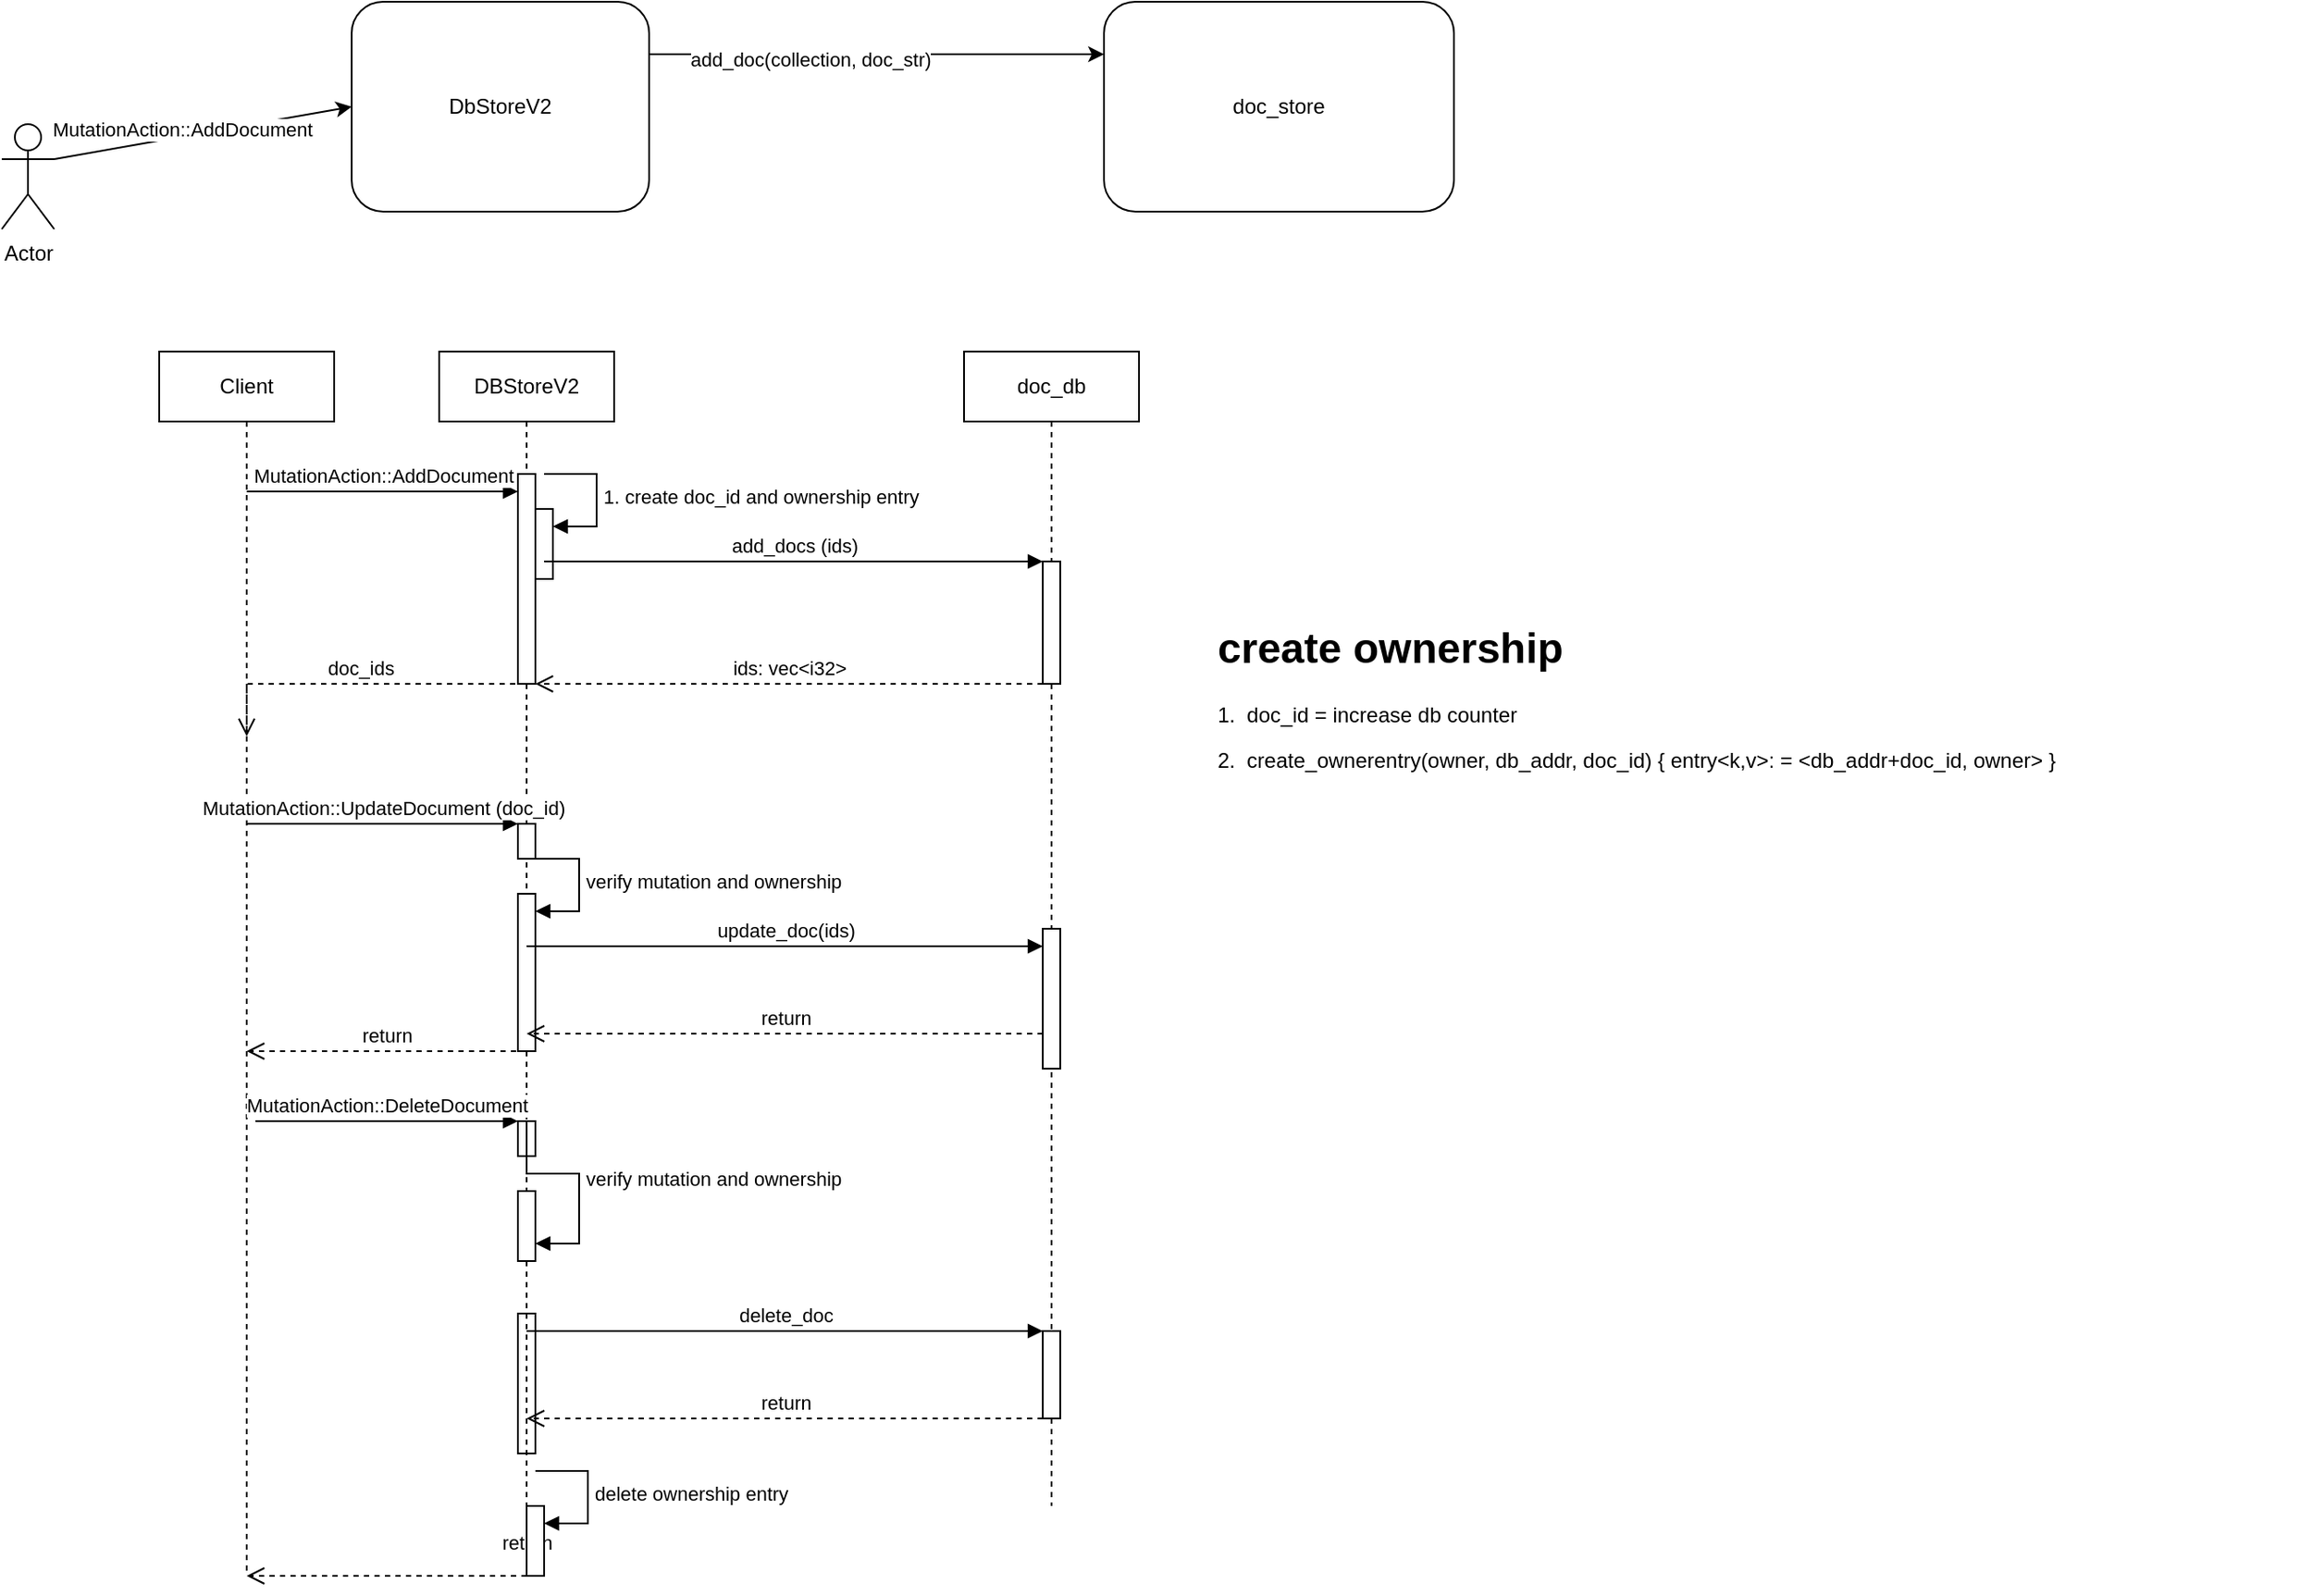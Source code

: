 <mxfile version="21.3.8" type="github">
  <diagram name="Page-1" id="4entYan4-WArQ0ysUQuu">
    <mxGraphModel dx="2700" dy="896" grid="1" gridSize="10" guides="1" tooltips="1" connect="1" arrows="1" fold="1" page="1" pageScale="1" pageWidth="827" pageHeight="1169" math="0" shadow="0">
      <root>
        <mxCell id="0" />
        <mxCell id="1" parent="0" />
        <mxCell id="E4sf0ZAJQP9QA4CSxSr4-1" value="doc_store" style="rounded=1;whiteSpace=wrap;html=1;" vertex="1" parent="1">
          <mxGeometry x="580" y="40" width="200" height="120" as="geometry" />
        </mxCell>
        <mxCell id="E4sf0ZAJQP9QA4CSxSr4-2" value="DbStoreV2" style="rounded=1;whiteSpace=wrap;html=1;" vertex="1" parent="1">
          <mxGeometry x="150" y="40" width="170" height="120" as="geometry" />
        </mxCell>
        <mxCell id="E4sf0ZAJQP9QA4CSxSr4-4" value="" style="endArrow=classic;html=1;rounded=0;exitX=1;exitY=0.25;exitDx=0;exitDy=0;entryX=0;entryY=0.25;entryDx=0;entryDy=0;" edge="1" parent="1" source="E4sf0ZAJQP9QA4CSxSr4-2" target="E4sf0ZAJQP9QA4CSxSr4-1">
          <mxGeometry width="50" height="50" relative="1" as="geometry">
            <mxPoint x="270" y="110" as="sourcePoint" />
            <mxPoint x="320" y="60" as="targetPoint" />
          </mxGeometry>
        </mxCell>
        <mxCell id="E4sf0ZAJQP9QA4CSxSr4-5" value="add_doc(collection, doc_str)" style="edgeLabel;html=1;align=center;verticalAlign=middle;resizable=0;points=[];" vertex="1" connectable="0" parent="E4sf0ZAJQP9QA4CSxSr4-4">
          <mxGeometry x="-0.291" y="-3" relative="1" as="geometry">
            <mxPoint as="offset" />
          </mxGeometry>
        </mxCell>
        <mxCell id="E4sf0ZAJQP9QA4CSxSr4-6" value="Actor" style="shape=umlActor;verticalLabelPosition=bottom;verticalAlign=top;html=1;outlineConnect=0;" vertex="1" parent="1">
          <mxGeometry x="-50" y="110" width="30" height="60" as="geometry" />
        </mxCell>
        <mxCell id="E4sf0ZAJQP9QA4CSxSr4-7" value="" style="endArrow=classic;html=1;rounded=0;entryX=0;entryY=0.5;entryDx=0;entryDy=0;exitX=1;exitY=0.333;exitDx=0;exitDy=0;exitPerimeter=0;" edge="1" parent="1" source="E4sf0ZAJQP9QA4CSxSr4-6" target="E4sf0ZAJQP9QA4CSxSr4-2">
          <mxGeometry width="50" height="50" relative="1" as="geometry">
            <mxPoint x="30" y="160" as="sourcePoint" />
            <mxPoint x="80" y="110" as="targetPoint" />
          </mxGeometry>
        </mxCell>
        <mxCell id="E4sf0ZAJQP9QA4CSxSr4-8" value="MutationAction::AddDocument" style="edgeLabel;html=1;align=center;verticalAlign=middle;resizable=0;points=[];" vertex="1" connectable="0" parent="E4sf0ZAJQP9QA4CSxSr4-7">
          <mxGeometry x="-0.135" y="4" relative="1" as="geometry">
            <mxPoint as="offset" />
          </mxGeometry>
        </mxCell>
        <mxCell id="E4sf0ZAJQP9QA4CSxSr4-10" value="Client" style="shape=umlLifeline;perimeter=lifelinePerimeter;whiteSpace=wrap;html=1;container=1;dropTarget=0;collapsible=0;recursiveResize=0;outlineConnect=0;portConstraint=eastwest;newEdgeStyle={&quot;edgeStyle&quot;:&quot;elbowEdgeStyle&quot;,&quot;elbow&quot;:&quot;vertical&quot;,&quot;curved&quot;:0,&quot;rounded&quot;:0};" vertex="1" parent="1">
          <mxGeometry x="40" y="240" width="100" height="700" as="geometry" />
        </mxCell>
        <mxCell id="E4sf0ZAJQP9QA4CSxSr4-11" value="DBStoreV2" style="shape=umlLifeline;perimeter=lifelinePerimeter;whiteSpace=wrap;html=1;container=1;dropTarget=0;collapsible=0;recursiveResize=0;outlineConnect=0;portConstraint=eastwest;newEdgeStyle={&quot;edgeStyle&quot;:&quot;elbowEdgeStyle&quot;,&quot;elbow&quot;:&quot;vertical&quot;,&quot;curved&quot;:0,&quot;rounded&quot;:0};" vertex="1" parent="1">
          <mxGeometry x="200" y="240" width="100" height="660" as="geometry" />
        </mxCell>
        <mxCell id="E4sf0ZAJQP9QA4CSxSr4-12" value="" style="html=1;points=[];perimeter=orthogonalPerimeter;outlineConnect=0;targetShapes=umlLifeline;portConstraint=eastwest;newEdgeStyle={&quot;edgeStyle&quot;:&quot;elbowEdgeStyle&quot;,&quot;elbow&quot;:&quot;vertical&quot;,&quot;curved&quot;:0,&quot;rounded&quot;:0};" vertex="1" parent="E4sf0ZAJQP9QA4CSxSr4-11">
          <mxGeometry x="45" y="70" width="10" height="120" as="geometry" />
        </mxCell>
        <mxCell id="E4sf0ZAJQP9QA4CSxSr4-22" value="" style="html=1;points=[];perimeter=orthogonalPerimeter;outlineConnect=0;targetShapes=umlLifeline;portConstraint=eastwest;newEdgeStyle={&quot;edgeStyle&quot;:&quot;elbowEdgeStyle&quot;,&quot;elbow&quot;:&quot;vertical&quot;,&quot;curved&quot;:0,&quot;rounded&quot;:0};" vertex="1" parent="E4sf0ZAJQP9QA4CSxSr4-11">
          <mxGeometry x="45" y="270" width="10" height="20" as="geometry" />
        </mxCell>
        <mxCell id="E4sf0ZAJQP9QA4CSxSr4-25" value="" style="html=1;points=[];perimeter=orthogonalPerimeter;outlineConnect=0;targetShapes=umlLifeline;portConstraint=eastwest;newEdgeStyle={&quot;edgeStyle&quot;:&quot;elbowEdgeStyle&quot;,&quot;elbow&quot;:&quot;vertical&quot;,&quot;curved&quot;:0,&quot;rounded&quot;:0};" vertex="1" parent="E4sf0ZAJQP9QA4CSxSr4-11">
          <mxGeometry x="45" y="310" width="10" height="90" as="geometry" />
        </mxCell>
        <mxCell id="E4sf0ZAJQP9QA4CSxSr4-26" value="verify mutation and ownership" style="html=1;align=left;spacingLeft=2;endArrow=block;rounded=0;edgeStyle=orthogonalEdgeStyle;curved=0;rounded=0;" edge="1" target="E4sf0ZAJQP9QA4CSxSr4-25" parent="E4sf0ZAJQP9QA4CSxSr4-11">
          <mxGeometry relative="1" as="geometry">
            <mxPoint x="50" y="290" as="sourcePoint" />
            <Array as="points">
              <mxPoint x="80" y="320" />
            </Array>
          </mxGeometry>
        </mxCell>
        <mxCell id="E4sf0ZAJQP9QA4CSxSr4-31" value="" style="html=1;points=[];perimeter=orthogonalPerimeter;outlineConnect=0;targetShapes=umlLifeline;portConstraint=eastwest;newEdgeStyle={&quot;edgeStyle&quot;:&quot;elbowEdgeStyle&quot;,&quot;elbow&quot;:&quot;vertical&quot;,&quot;curved&quot;:0,&quot;rounded&quot;:0};" vertex="1" parent="E4sf0ZAJQP9QA4CSxSr4-11">
          <mxGeometry x="45" y="440" width="10" height="20" as="geometry" />
        </mxCell>
        <mxCell id="E4sf0ZAJQP9QA4CSxSr4-32" value="MutationAction::DeleteDocument" style="html=1;verticalAlign=bottom;endArrow=block;edgeStyle=elbowEdgeStyle;elbow=vertical;curved=0;rounded=0;" edge="1" target="E4sf0ZAJQP9QA4CSxSr4-31" parent="E4sf0ZAJQP9QA4CSxSr4-11">
          <mxGeometry relative="1" as="geometry">
            <mxPoint x="-105" y="440" as="sourcePoint" />
          </mxGeometry>
        </mxCell>
        <mxCell id="E4sf0ZAJQP9QA4CSxSr4-34" value="" style="html=1;points=[];perimeter=orthogonalPerimeter;outlineConnect=0;targetShapes=umlLifeline;portConstraint=eastwest;newEdgeStyle={&quot;edgeStyle&quot;:&quot;elbowEdgeStyle&quot;,&quot;elbow&quot;:&quot;vertical&quot;,&quot;curved&quot;:0,&quot;rounded&quot;:0};" vertex="1" parent="E4sf0ZAJQP9QA4CSxSr4-11">
          <mxGeometry x="45" y="480" width="10" height="40" as="geometry" />
        </mxCell>
        <mxCell id="E4sf0ZAJQP9QA4CSxSr4-35" value="verify mutation and ownership" style="html=1;align=left;spacingLeft=2;endArrow=block;rounded=0;edgeStyle=orthogonalEdgeStyle;curved=0;rounded=0;" edge="1" target="E4sf0ZAJQP9QA4CSxSr4-34" parent="E4sf0ZAJQP9QA4CSxSr4-11">
          <mxGeometry relative="1" as="geometry">
            <mxPoint x="50" y="440" as="sourcePoint" />
            <Array as="points">
              <mxPoint x="50" y="470" />
              <mxPoint x="80" y="470" />
              <mxPoint x="80" y="510" />
            </Array>
          </mxGeometry>
        </mxCell>
        <mxCell id="E4sf0ZAJQP9QA4CSxSr4-39" value="" style="html=1;points=[];perimeter=orthogonalPerimeter;outlineConnect=0;targetShapes=umlLifeline;portConstraint=eastwest;newEdgeStyle={&quot;edgeStyle&quot;:&quot;elbowEdgeStyle&quot;,&quot;elbow&quot;:&quot;vertical&quot;,&quot;curved&quot;:0,&quot;rounded&quot;:0};" vertex="1" parent="E4sf0ZAJQP9QA4CSxSr4-11">
          <mxGeometry x="45" y="550" width="10" height="80" as="geometry" />
        </mxCell>
        <mxCell id="E4sf0ZAJQP9QA4CSxSr4-41" value="" style="html=1;points=[];perimeter=orthogonalPerimeter;outlineConnect=0;targetShapes=umlLifeline;portConstraint=eastwest;newEdgeStyle={&quot;edgeStyle&quot;:&quot;elbowEdgeStyle&quot;,&quot;elbow&quot;:&quot;vertical&quot;,&quot;curved&quot;:0,&quot;rounded&quot;:0};" vertex="1" parent="E4sf0ZAJQP9QA4CSxSr4-11">
          <mxGeometry x="55" y="90" width="10" height="40" as="geometry" />
        </mxCell>
        <mxCell id="E4sf0ZAJQP9QA4CSxSr4-42" value="1. create doc_id and ownership entry" style="html=1;align=left;spacingLeft=2;endArrow=block;rounded=0;edgeStyle=orthogonalEdgeStyle;curved=0;rounded=0;" edge="1" target="E4sf0ZAJQP9QA4CSxSr4-41" parent="E4sf0ZAJQP9QA4CSxSr4-11">
          <mxGeometry x="0.012" relative="1" as="geometry">
            <mxPoint x="60" y="70" as="sourcePoint" />
            <Array as="points">
              <mxPoint x="90" y="100" />
            </Array>
            <mxPoint as="offset" />
          </mxGeometry>
        </mxCell>
        <mxCell id="E4sf0ZAJQP9QA4CSxSr4-13" value="MutationAction::AddDocument" style="html=1;verticalAlign=bottom;endArrow=block;edgeStyle=elbowEdgeStyle;elbow=vertical;curved=0;rounded=0;" edge="1" target="E4sf0ZAJQP9QA4CSxSr4-12" parent="1" source="E4sf0ZAJQP9QA4CSxSr4-10">
          <mxGeometry x="0.003" relative="1" as="geometry">
            <mxPoint x="175" y="320" as="sourcePoint" />
            <Array as="points">
              <mxPoint x="200" y="320" />
            </Array>
            <mxPoint as="offset" />
          </mxGeometry>
        </mxCell>
        <mxCell id="E4sf0ZAJQP9QA4CSxSr4-15" value="doc_db" style="shape=umlLifeline;perimeter=lifelinePerimeter;whiteSpace=wrap;html=1;container=1;dropTarget=0;collapsible=0;recursiveResize=0;outlineConnect=0;portConstraint=eastwest;newEdgeStyle={&quot;edgeStyle&quot;:&quot;elbowEdgeStyle&quot;,&quot;elbow&quot;:&quot;vertical&quot;,&quot;curved&quot;:0,&quot;rounded&quot;:0};" vertex="1" parent="1">
          <mxGeometry x="500" y="240" width="100" height="660" as="geometry" />
        </mxCell>
        <mxCell id="E4sf0ZAJQP9QA4CSxSr4-16" value="" style="html=1;points=[];perimeter=orthogonalPerimeter;outlineConnect=0;targetShapes=umlLifeline;portConstraint=eastwest;newEdgeStyle={&quot;edgeStyle&quot;:&quot;elbowEdgeStyle&quot;,&quot;elbow&quot;:&quot;vertical&quot;,&quot;curved&quot;:0,&quot;rounded&quot;:0};" vertex="1" parent="E4sf0ZAJQP9QA4CSxSr4-15">
          <mxGeometry x="45" y="120" width="10" height="70" as="geometry" />
        </mxCell>
        <mxCell id="E4sf0ZAJQP9QA4CSxSr4-27" value="" style="html=1;points=[];perimeter=orthogonalPerimeter;outlineConnect=0;targetShapes=umlLifeline;portConstraint=eastwest;newEdgeStyle={&quot;edgeStyle&quot;:&quot;elbowEdgeStyle&quot;,&quot;elbow&quot;:&quot;vertical&quot;,&quot;curved&quot;:0,&quot;rounded&quot;:0};" vertex="1" parent="E4sf0ZAJQP9QA4CSxSr4-15">
          <mxGeometry x="45" y="330" width="10" height="80" as="geometry" />
        </mxCell>
        <mxCell id="E4sf0ZAJQP9QA4CSxSr4-36" value="" style="html=1;points=[];perimeter=orthogonalPerimeter;outlineConnect=0;targetShapes=umlLifeline;portConstraint=eastwest;newEdgeStyle={&quot;edgeStyle&quot;:&quot;elbowEdgeStyle&quot;,&quot;elbow&quot;:&quot;vertical&quot;,&quot;curved&quot;:0,&quot;rounded&quot;:0};" vertex="1" parent="E4sf0ZAJQP9QA4CSxSr4-15">
          <mxGeometry x="45" y="560" width="10" height="50" as="geometry" />
        </mxCell>
        <mxCell id="E4sf0ZAJQP9QA4CSxSr4-17" value="add_docs (ids)" style="html=1;verticalAlign=bottom;endArrow=block;edgeStyle=elbowEdgeStyle;elbow=vertical;curved=0;rounded=0;" edge="1" target="E4sf0ZAJQP9QA4CSxSr4-16" parent="1">
          <mxGeometry x="0.005" relative="1" as="geometry">
            <mxPoint x="260" y="360" as="sourcePoint" />
            <Array as="points">
              <mxPoint x="320" y="360" />
            </Array>
            <mxPoint as="offset" />
          </mxGeometry>
        </mxCell>
        <mxCell id="E4sf0ZAJQP9QA4CSxSr4-18" value="ids: vec&amp;lt;i32&amp;gt;" style="html=1;verticalAlign=bottom;endArrow=open;dashed=1;endSize=8;edgeStyle=elbowEdgeStyle;elbow=vertical;curved=0;rounded=0;" edge="1" source="E4sf0ZAJQP9QA4CSxSr4-16" parent="1" target="E4sf0ZAJQP9QA4CSxSr4-12">
          <mxGeometry relative="1" as="geometry">
            <mxPoint x="260" y="380" as="targetPoint" />
            <Array as="points">
              <mxPoint x="460" y="430" />
              <mxPoint x="350" y="380" />
            </Array>
          </mxGeometry>
        </mxCell>
        <mxCell id="E4sf0ZAJQP9QA4CSxSr4-21" value="doc_ids" style="html=1;verticalAlign=bottom;endArrow=open;dashed=1;endSize=8;edgeStyle=elbowEdgeStyle;elbow=vertical;curved=0;rounded=0;" edge="1" parent="1" source="E4sf0ZAJQP9QA4CSxSr4-11">
          <mxGeometry relative="1" as="geometry">
            <mxPoint x="170" y="460" as="sourcePoint" />
            <mxPoint x="90" y="460" as="targetPoint" />
            <Array as="points">
              <mxPoint x="150" y="430" />
            </Array>
          </mxGeometry>
        </mxCell>
        <mxCell id="E4sf0ZAJQP9QA4CSxSr4-23" value="MutationAction::UpdateDocument (doc_id)" style="html=1;verticalAlign=bottom;endArrow=block;edgeStyle=elbowEdgeStyle;elbow=vertical;curved=0;rounded=0;" edge="1" target="E4sf0ZAJQP9QA4CSxSr4-22" parent="1">
          <mxGeometry x="0.006" relative="1" as="geometry">
            <mxPoint x="90" y="510" as="sourcePoint" />
            <mxPoint as="offset" />
          </mxGeometry>
        </mxCell>
        <mxCell id="E4sf0ZAJQP9QA4CSxSr4-28" value="update_doc(ids)" style="html=1;verticalAlign=bottom;endArrow=block;edgeStyle=elbowEdgeStyle;elbow=vertical;curved=0;rounded=0;" edge="1" target="E4sf0ZAJQP9QA4CSxSr4-27" parent="1" source="E4sf0ZAJQP9QA4CSxSr4-11">
          <mxGeometry relative="1" as="geometry">
            <mxPoint x="375" y="570" as="sourcePoint" />
            <Array as="points">
              <mxPoint x="373" y="580" />
            </Array>
          </mxGeometry>
        </mxCell>
        <mxCell id="E4sf0ZAJQP9QA4CSxSr4-29" value="return" style="html=1;verticalAlign=bottom;endArrow=open;dashed=1;endSize=8;edgeStyle=elbowEdgeStyle;elbow=vertical;curved=0;rounded=0;" edge="1" source="E4sf0ZAJQP9QA4CSxSr4-27" parent="1" target="E4sf0ZAJQP9QA4CSxSr4-11">
          <mxGeometry relative="1" as="geometry">
            <mxPoint x="375" y="645" as="targetPoint" />
            <Array as="points">
              <mxPoint x="360" y="630" />
            </Array>
          </mxGeometry>
        </mxCell>
        <mxCell id="E4sf0ZAJQP9QA4CSxSr4-30" value="return" style="html=1;verticalAlign=bottom;endArrow=open;dashed=1;endSize=8;edgeStyle=elbowEdgeStyle;elbow=vertical;curved=0;rounded=0;" edge="1" parent="1" target="E4sf0ZAJQP9QA4CSxSr4-10">
          <mxGeometry relative="1" as="geometry">
            <mxPoint x="250" y="640" as="sourcePoint" />
            <mxPoint x="170" y="640" as="targetPoint" />
          </mxGeometry>
        </mxCell>
        <mxCell id="E4sf0ZAJQP9QA4CSxSr4-38" value="return" style="html=1;verticalAlign=bottom;endArrow=open;dashed=1;endSize=8;edgeStyle=elbowEdgeStyle;elbow=vertical;curved=0;rounded=0;" edge="1" source="E4sf0ZAJQP9QA4CSxSr4-36" parent="1" target="E4sf0ZAJQP9QA4CSxSr4-11">
          <mxGeometry relative="1" as="geometry">
            <mxPoint x="255" y="855" as="targetPoint" />
            <Array as="points">
              <mxPoint x="450" y="850" />
              <mxPoint x="350" y="820" />
            </Array>
          </mxGeometry>
        </mxCell>
        <mxCell id="E4sf0ZAJQP9QA4CSxSr4-33" value="return" style="html=1;verticalAlign=bottom;endArrow=open;dashed=1;endSize=8;edgeStyle=elbowEdgeStyle;elbow=vertical;curved=0;rounded=0;" edge="1" source="E4sf0ZAJQP9QA4CSxSr4-34" parent="1" target="E4sf0ZAJQP9QA4CSxSr4-10">
          <mxGeometry relative="1" as="geometry">
            <mxPoint x="95" y="755" as="targetPoint" />
            <Array as="points">
              <mxPoint x="160" y="940" />
              <mxPoint x="190" y="900" />
              <mxPoint x="250" y="850" />
              <mxPoint x="200" y="750" />
              <mxPoint x="210" y="760" />
            </Array>
          </mxGeometry>
        </mxCell>
        <mxCell id="E4sf0ZAJQP9QA4CSxSr4-37" value="delete_doc" style="html=1;verticalAlign=bottom;endArrow=block;edgeStyle=elbowEdgeStyle;elbow=vertical;curved=0;rounded=0;" edge="1" target="E4sf0ZAJQP9QA4CSxSr4-36" parent="1" source="E4sf0ZAJQP9QA4CSxSr4-11">
          <mxGeometry x="0.002" relative="1" as="geometry">
            <mxPoint x="355" y="780" as="sourcePoint" />
            <Array as="points">
              <mxPoint x="310" y="800" />
            </Array>
            <mxPoint as="offset" />
          </mxGeometry>
        </mxCell>
        <mxCell id="E4sf0ZAJQP9QA4CSxSr4-43" value="" style="html=1;points=[];perimeter=orthogonalPerimeter;outlineConnect=0;targetShapes=umlLifeline;portConstraint=eastwest;newEdgeStyle={&quot;edgeStyle&quot;:&quot;elbowEdgeStyle&quot;,&quot;elbow&quot;:&quot;vertical&quot;,&quot;curved&quot;:0,&quot;rounded&quot;:0};" vertex="1" parent="1">
          <mxGeometry x="250" y="900" width="10" height="40" as="geometry" />
        </mxCell>
        <mxCell id="E4sf0ZAJQP9QA4CSxSr4-44" value="delete ownership entry" style="html=1;align=left;spacingLeft=2;endArrow=block;rounded=0;edgeStyle=orthogonalEdgeStyle;curved=0;rounded=0;" edge="1" target="E4sf0ZAJQP9QA4CSxSr4-43" parent="1">
          <mxGeometry relative="1" as="geometry">
            <mxPoint x="255" y="880" as="sourcePoint" />
            <Array as="points">
              <mxPoint x="285" y="910" />
            </Array>
          </mxGeometry>
        </mxCell>
        <mxCell id="E4sf0ZAJQP9QA4CSxSr4-46" value="&lt;h1&gt;create ownership&lt;/h1&gt;&lt;p&gt;1.&amp;nbsp; doc_id = increase db counter&lt;/p&gt;&lt;p&gt;2.&amp;nbsp; create_ownerentry(owner, db_addr, doc_id) { entry&amp;lt;k,v&amp;gt;: = &amp;lt;db_addr+doc_id, owner&amp;gt; }&lt;/p&gt;" style="text;html=1;strokeColor=none;fillColor=none;spacing=5;spacingTop=-20;whiteSpace=wrap;overflow=hidden;rounded=0;" vertex="1" parent="1">
          <mxGeometry x="640" y="390" width="630" height="120" as="geometry" />
        </mxCell>
      </root>
    </mxGraphModel>
  </diagram>
</mxfile>
